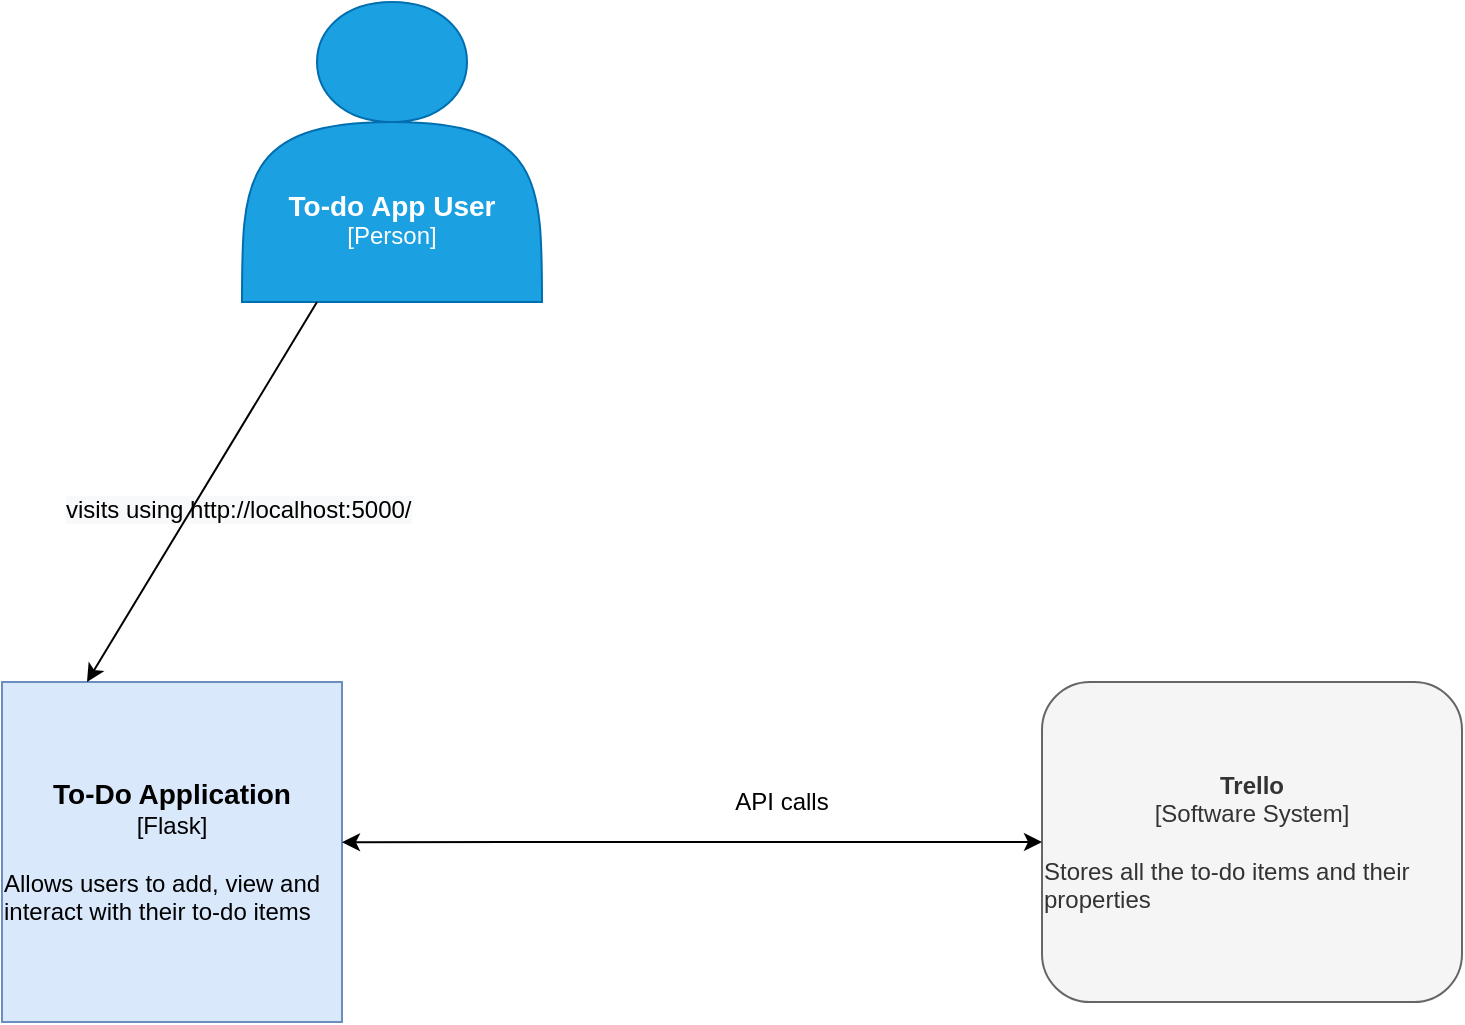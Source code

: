 <mxfile version="15.0.6" type="github">
  <diagram id="9KWlCxBtAJUTy24nz9UL" name="Page-1">
    <mxGraphModel dx="2077" dy="1106" grid="1" gridSize="10" guides="1" tooltips="1" connect="1" arrows="1" fold="1" page="1" pageScale="1" pageWidth="827" pageHeight="1169" math="0" shadow="0">
      <root>
        <mxCell id="0" />
        <mxCell id="1" parent="0" />
        <mxCell id="wKFYN8VRZriTyTdDHUOv-1" value="&lt;b style=&quot;font-size: 14px&quot;&gt;&lt;br&gt;&lt;br&gt;&lt;br&gt;&lt;br&gt;To-do App User&lt;/b&gt;&lt;br&gt;[Person]" style="shape=actor;whiteSpace=wrap;html=1;fillColor=#1ba1e2;strokeColor=#006EAF;fontColor=#ffffff;" parent="1" vertex="1">
          <mxGeometry x="160" y="120" width="150" height="150" as="geometry" />
        </mxCell>
        <mxCell id="wKFYN8VRZriTyTdDHUOv-2" value="&lt;font&gt;&lt;b style=&quot;font-size: 12px&quot;&gt;Trello&lt;/b&gt;&lt;br&gt;[Software System]&lt;br&gt;&lt;br&gt;&lt;div style=&quot;text-align: left&quot;&gt;Stores all the to-do items and their properties&lt;/div&gt;&lt;/font&gt;" style="rounded=1;whiteSpace=wrap;html=1;fillColor=#f5f5f5;strokeColor=#666666;fontColor=#333333;" parent="1" vertex="1">
          <mxGeometry x="560" y="460" width="210" height="160" as="geometry" />
        </mxCell>
        <mxCell id="wKFYN8VRZriTyTdDHUOv-4" value="API calls" style="text;html=1;strokeColor=none;fillColor=none;align=center;verticalAlign=middle;whiteSpace=wrap;rounded=0;" parent="1" vertex="1">
          <mxGeometry x="390" y="510" width="80" height="20" as="geometry" />
        </mxCell>
        <mxCell id="wKFYN8VRZriTyTdDHUOv-7" value="&lt;b&gt;&lt;font style=&quot;font-size: 14px&quot;&gt;To-Do Application&lt;br&gt;&lt;/font&gt;&lt;/b&gt;[Flask]&lt;br&gt;&lt;br&gt;&lt;div style=&quot;text-align: left&quot;&gt;&lt;span&gt;Allows users to add, view and interact with their to-do items&lt;/span&gt;&lt;/div&gt;" style="whiteSpace=wrap;html=1;aspect=fixed;fillColor=#dae8fc;strokeColor=#6c8ebf;" parent="1" vertex="1">
          <mxGeometry x="40" y="460" width="170" height="170" as="geometry" />
        </mxCell>
        <mxCell id="wKFYN8VRZriTyTdDHUOv-19" value="&lt;span style=&quot;color: rgb(0, 0, 0); font-family: helvetica; font-size: 12px; font-style: normal; font-weight: 400; letter-spacing: normal; text-align: center; text-indent: 0px; text-transform: none; word-spacing: 0px; background-color: rgb(248, 249, 250); display: inline; float: none;&quot;&gt;visits using http://localhost:5000/&lt;/span&gt;" style="text;whiteSpace=wrap;html=1;" parent="1" vertex="1">
          <mxGeometry x="70" y="360" width="200" height="30" as="geometry" />
        </mxCell>
        <mxCell id="wKFYN8VRZriTyTdDHUOv-20" value="" style="endArrow=classic;html=1;exitX=0.25;exitY=1;exitDx=0;exitDy=0;entryX=0.25;entryY=0;entryDx=0;entryDy=0;" parent="1" source="wKFYN8VRZriTyTdDHUOv-1" target="wKFYN8VRZriTyTdDHUOv-7" edge="1">
          <mxGeometry width="50" height="50" relative="1" as="geometry">
            <mxPoint x="390" y="580" as="sourcePoint" />
            <mxPoint x="440" y="530" as="targetPoint" />
          </mxGeometry>
        </mxCell>
        <mxCell id="sQ0_-5Xyih97Kk29VXXZ-1" value="" style="endArrow=classic;startArrow=classic;html=1;exitX=1;exitY=0.471;exitDx=0;exitDy=0;exitPerimeter=0;entryX=0;entryY=0.5;entryDx=0;entryDy=0;" edge="1" parent="1" source="wKFYN8VRZriTyTdDHUOv-7" target="wKFYN8VRZriTyTdDHUOv-2">
          <mxGeometry width="50" height="50" relative="1" as="geometry">
            <mxPoint x="390" y="590" as="sourcePoint" />
            <mxPoint x="650" y="540" as="targetPoint" />
          </mxGeometry>
        </mxCell>
      </root>
    </mxGraphModel>
  </diagram>
</mxfile>
